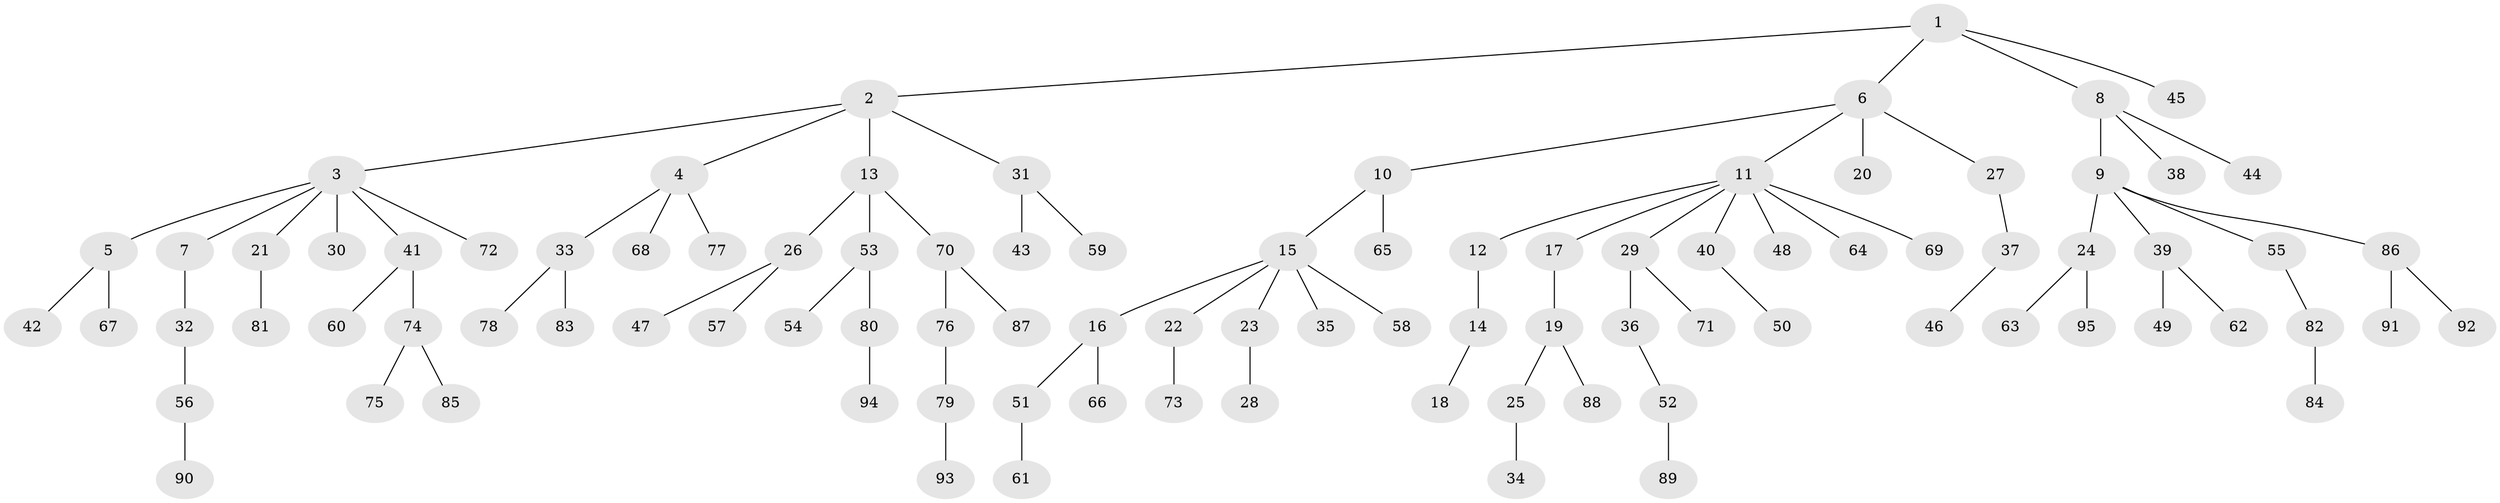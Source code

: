 // Generated by graph-tools (version 1.1) at 2025/36/03/09/25 02:36:50]
// undirected, 95 vertices, 94 edges
graph export_dot {
graph [start="1"]
  node [color=gray90,style=filled];
  1;
  2;
  3;
  4;
  5;
  6;
  7;
  8;
  9;
  10;
  11;
  12;
  13;
  14;
  15;
  16;
  17;
  18;
  19;
  20;
  21;
  22;
  23;
  24;
  25;
  26;
  27;
  28;
  29;
  30;
  31;
  32;
  33;
  34;
  35;
  36;
  37;
  38;
  39;
  40;
  41;
  42;
  43;
  44;
  45;
  46;
  47;
  48;
  49;
  50;
  51;
  52;
  53;
  54;
  55;
  56;
  57;
  58;
  59;
  60;
  61;
  62;
  63;
  64;
  65;
  66;
  67;
  68;
  69;
  70;
  71;
  72;
  73;
  74;
  75;
  76;
  77;
  78;
  79;
  80;
  81;
  82;
  83;
  84;
  85;
  86;
  87;
  88;
  89;
  90;
  91;
  92;
  93;
  94;
  95;
  1 -- 2;
  1 -- 6;
  1 -- 8;
  1 -- 45;
  2 -- 3;
  2 -- 4;
  2 -- 13;
  2 -- 31;
  3 -- 5;
  3 -- 7;
  3 -- 21;
  3 -- 30;
  3 -- 41;
  3 -- 72;
  4 -- 33;
  4 -- 68;
  4 -- 77;
  5 -- 42;
  5 -- 67;
  6 -- 10;
  6 -- 11;
  6 -- 20;
  6 -- 27;
  7 -- 32;
  8 -- 9;
  8 -- 38;
  8 -- 44;
  9 -- 24;
  9 -- 39;
  9 -- 55;
  9 -- 86;
  10 -- 15;
  10 -- 65;
  11 -- 12;
  11 -- 17;
  11 -- 29;
  11 -- 40;
  11 -- 48;
  11 -- 64;
  11 -- 69;
  12 -- 14;
  13 -- 26;
  13 -- 53;
  13 -- 70;
  14 -- 18;
  15 -- 16;
  15 -- 22;
  15 -- 23;
  15 -- 35;
  15 -- 58;
  16 -- 51;
  16 -- 66;
  17 -- 19;
  19 -- 25;
  19 -- 88;
  21 -- 81;
  22 -- 73;
  23 -- 28;
  24 -- 63;
  24 -- 95;
  25 -- 34;
  26 -- 47;
  26 -- 57;
  27 -- 37;
  29 -- 36;
  29 -- 71;
  31 -- 43;
  31 -- 59;
  32 -- 56;
  33 -- 78;
  33 -- 83;
  36 -- 52;
  37 -- 46;
  39 -- 49;
  39 -- 62;
  40 -- 50;
  41 -- 60;
  41 -- 74;
  51 -- 61;
  52 -- 89;
  53 -- 54;
  53 -- 80;
  55 -- 82;
  56 -- 90;
  70 -- 76;
  70 -- 87;
  74 -- 75;
  74 -- 85;
  76 -- 79;
  79 -- 93;
  80 -- 94;
  82 -- 84;
  86 -- 91;
  86 -- 92;
}
